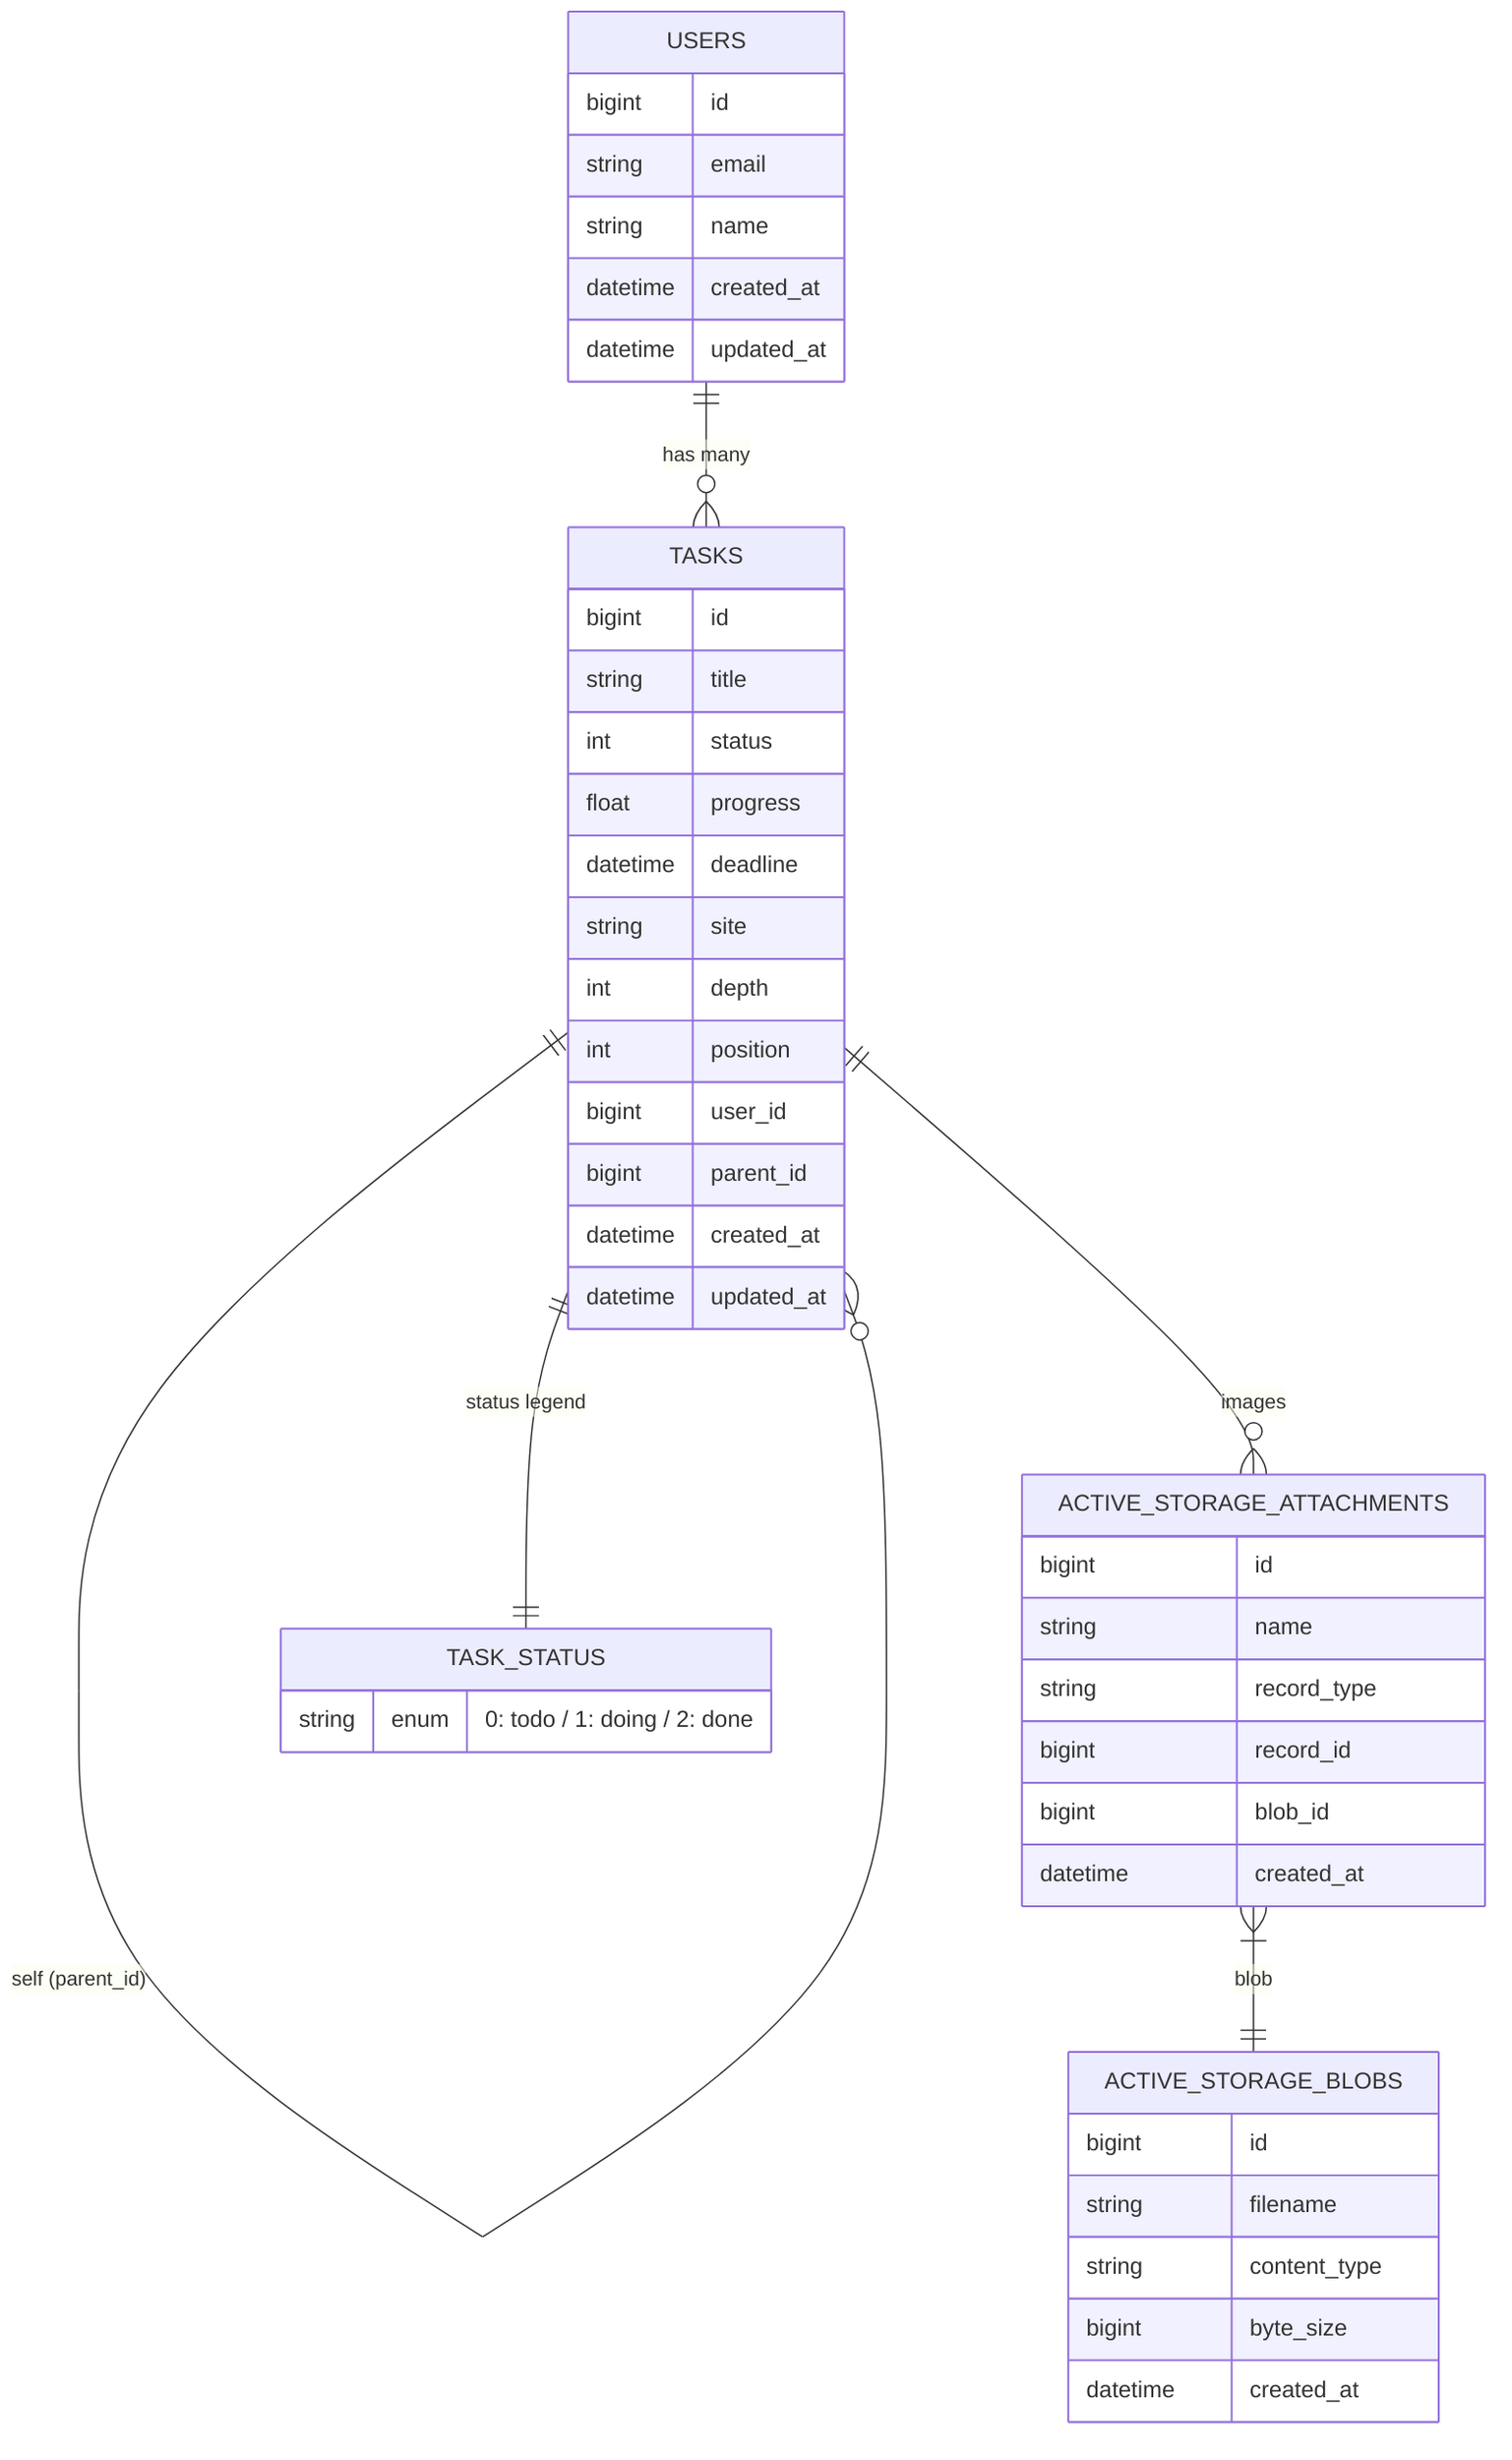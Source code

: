 %%{init: {"theme": "default"}}%%
erDiagram
  USERS ||--o{ TASKS : "has many"
  TASKS ||--o{ TASKS : "self (parent_id)"

  TASKS ||--o{ ACTIVE_STORAGE_ATTACHMENTS : "images"
  ACTIVE_STORAGE_ATTACHMENTS }|--|| ACTIVE_STORAGE_BLOBS : "blob"

  USERS {
    bigint id
    string email
    string name
    datetime created_at
    datetime updated_at
  }

  TASKS {
    bigint id
    string title
    int status
    float progress
    datetime deadline
    string site
    int depth
    int position
    bigint user_id
    bigint parent_id
    datetime created_at
    datetime updated_at
  }

  ACTIVE_STORAGE_ATTACHMENTS {
    bigint id
    string name
    string record_type
    bigint record_id
    bigint blob_id
    datetime created_at
  }

  ACTIVE_STORAGE_BLOBS {
    bigint id
    string filename
    string content_type
    bigint byte_size
    datetime created_at
  }

  TASK_STATUS {
    string enum "0: todo / 1: doing / 2: done"
  }
  TASKS ||--|| TASK_STATUS : "status legend"